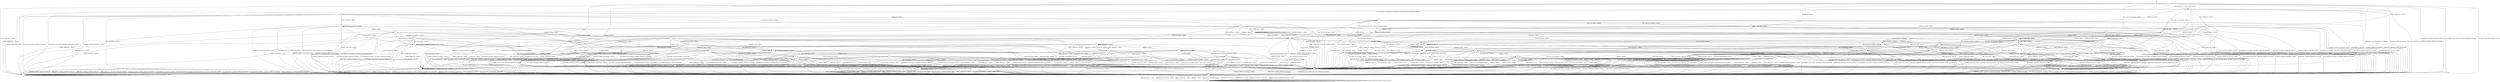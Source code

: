 digraph g {

	s0 [shape="circle" label="s0"];
	s1 [shape="circle" label="s1"];
	s2 [shape="circle" label="s2"];
	s3 [shape="circle" label="s3"];
	s4 [shape="circle" label="s4"];
	s5 [shape="circle" label="s5"];
	s6 [shape="circle" label="s6"];
	s7 [shape="circle" label="s7"];
	s8 [shape="circle" label="s8"];
	s9 [shape="circle" label="s9"];
	s10 [shape="circle" label="s10"];
	s11 [shape="circle" label="s11"];
	s12 [shape="circle" label="s12"];
	s13 [shape="circle" label="s13"];
	s14 [shape="circle" label="s14"];
	s15 [shape="circle" label="s15"];
	s16 [shape="circle" label="s16"];
	s17 [shape="circle" label="s17"];
	s18 [shape="circle" label="s18"];
	s19 [shape="circle" label="s19"];
	s20 [shape="circle" label="s20"];
	s21 [shape="circle" label="s21"];
	s22 [shape="circle" label="s22"];
	s23 [shape="circle" label="s23"];
	s24 [shape="circle" label="s24"];
	s25 [shape="circle" label="s25"];
	s26 [shape="circle" label="s26"];
	s27 [shape="circle" label="s27"];
	s28 [shape="circle" label="s28"];
	s29 [shape="circle" label="s29"];
	s30 [shape="circle" label="s30"];
	s31 [shape="circle" label="s31"];
	s32 [shape="circle" label="s32"];
	s33 [shape="circle" label="s33"];
	s34 [shape="circle" label="s34"];
	s35 [shape="circle" label="s35"];
	s36 [shape="circle" label="s36"];
	s37 [shape="circle" label="s37"];
	s38 [shape="circle" label="s38"];
	s39 [shape="circle" label="s39"];
	s40 [shape="circle" label="s40"];
	s41 [shape="circle" label="s41"];
	s42 [shape="circle" label="s42"];
	s43 [shape="circle" label="s43"];
	s44 [shape="circle" label="s44"];
	s45 [shape="circle" label="s45"];
	s46 [shape="circle" label="s46"];
	s47 [shape="circle" label="s47"];
	s48 [shape="circle" label="s48"];
	s49 [shape="circle" label="s49"];
	s50 [shape="circle" label="s50"];
	s51 [shape="circle" label="s51"];
	s52 [shape="circle" label="s52"];
	s0 -> s2 [label="RSA_CLIENT_HELLO / HELLO_VERIFY_REQUEST"];
	s0 -> s6 [label="RSA_CLIENT_KEY_EXCHANGE / TIMEOUT"];
	s0 -> s11 [label="CHANGE_CIPHER_SPEC / TIMEOUT"];
	s0 -> s8 [label="FINISHED / TIMEOUT"];
	s0 -> s1 [label="APPLICATION / Alert(FATAL,UNEXPECTED_MESSAGE)"];
	s0 -> s48 [label="CERTIFICATE / TIMEOUT"];
	s0 -> s18 [label="EMPTY_CERTIFICATE / TIMEOUT"];
	s0 -> s8 [label="CERTIFICATE_VERIFY / TIMEOUT"];
	s0 -> s1 [label="Alert(WARNING,CLOSE_NOTIFY) / Alert(FATAL,UNEXPECTED_MESSAGE)"];
	s0 -> s1 [label="Alert(FATAL,UNEXPECTED_MESSAGE) / TIMEOUT"];
	s1 -> s3 [label="RSA_CLIENT_HELLO / TIMEOUT"];
	s1 -> s3 [label="RSA_CLIENT_KEY_EXCHANGE / TIMEOUT"];
	s1 -> s3 [label="CHANGE_CIPHER_SPEC / TIMEOUT"];
	s1 -> s3 [label="FINISHED / TIMEOUT"];
	s1 -> s3 [label="APPLICATION / TIMEOUT"];
	s1 -> s3 [label="CERTIFICATE / TIMEOUT"];
	s1 -> s3 [label="EMPTY_CERTIFICATE / TIMEOUT"];
	s1 -> s3 [label="CERTIFICATE_VERIFY / TIMEOUT"];
	s1 -> s3 [label="Alert(WARNING,CLOSE_NOTIFY) / TIMEOUT"];
	s1 -> s3 [label="Alert(FATAL,UNEXPECTED_MESSAGE) / TIMEOUT"];
	s2 -> s4 [label="RSA_CLIENT_HELLO / SERVER_HELLO,CERTIFICATE,CERTIFICATE_REQUEST,SERVER_HELLO_DONE"];
	s2 -> s6 [label="RSA_CLIENT_KEY_EXCHANGE / TIMEOUT"];
	s2 -> s11 [label="CHANGE_CIPHER_SPEC / TIMEOUT"];
	s2 -> s8 [label="FINISHED / TIMEOUT"];
	s2 -> s1 [label="APPLICATION / Alert(FATAL,UNEXPECTED_MESSAGE)"];
	s2 -> s48 [label="CERTIFICATE / TIMEOUT"];
	s2 -> s18 [label="EMPTY_CERTIFICATE / TIMEOUT"];
	s2 -> s8 [label="CERTIFICATE_VERIFY / TIMEOUT"];
	s2 -> s1 [label="Alert(WARNING,CLOSE_NOTIFY) / Alert(FATAL,UNEXPECTED_MESSAGE)"];
	s2 -> s1 [label="Alert(FATAL,UNEXPECTED_MESSAGE) / TIMEOUT"];
	s3 -> s3 [label="RSA_CLIENT_HELLO / SOCKET_CLOSED"];
	s3 -> s3 [label="RSA_CLIENT_KEY_EXCHANGE / SOCKET_CLOSED"];
	s3 -> s3 [label="CHANGE_CIPHER_SPEC / SOCKET_CLOSED"];
	s3 -> s3 [label="FINISHED / SOCKET_CLOSED"];
	s3 -> s3 [label="APPLICATION / SOCKET_CLOSED"];
	s3 -> s3 [label="CERTIFICATE / SOCKET_CLOSED"];
	s3 -> s3 [label="EMPTY_CERTIFICATE / SOCKET_CLOSED"];
	s3 -> s3 [label="CERTIFICATE_VERIFY / SOCKET_CLOSED"];
	s3 -> s3 [label="Alert(WARNING,CLOSE_NOTIFY) / SOCKET_CLOSED"];
	s3 -> s3 [label="Alert(FATAL,UNEXPECTED_MESSAGE) / SOCKET_CLOSED"];
	s4 -> s5 [label="RSA_CLIENT_HELLO / TIMEOUT"];
	s4 -> s14 [label="RSA_CLIENT_KEY_EXCHANGE / TIMEOUT"];
	s4 -> s11 [label="CHANGE_CIPHER_SPEC / TIMEOUT"];
	s4 -> s8 [label="FINISHED / TIMEOUT"];
	s4 -> s1 [label="APPLICATION / Alert(FATAL,UNEXPECTED_MESSAGE)"];
	s4 -> s13 [label="CERTIFICATE / TIMEOUT"];
	s4 -> s9 [label="EMPTY_CERTIFICATE / TIMEOUT"];
	s4 -> s8 [label="CERTIFICATE_VERIFY / TIMEOUT"];
	s4 -> s1 [label="Alert(WARNING,CLOSE_NOTIFY) / Alert(FATAL,UNEXPECTED_MESSAGE)"];
	s4 -> s1 [label="Alert(FATAL,UNEXPECTED_MESSAGE) / TIMEOUT"];
	s5 -> s1 [label="RSA_CLIENT_HELLO / Alert(FATAL,UNEXPECTED_MESSAGE)"];
	s5 -> s1 [label="RSA_CLIENT_KEY_EXCHANGE / Alert(FATAL,UNEXPECTED_MESSAGE)"];
	s5 -> s1 [label="CHANGE_CIPHER_SPEC / Alert(FATAL,UNEXPECTED_MESSAGE)"];
	s5 -> s1 [label="FINISHED / Alert(FATAL,UNEXPECTED_MESSAGE)"];
	s5 -> s1 [label="APPLICATION / Alert(FATAL,UNEXPECTED_MESSAGE)"];
	s5 -> s1 [label="CERTIFICATE / Alert(FATAL,UNEXPECTED_MESSAGE)"];
	s5 -> s1 [label="EMPTY_CERTIFICATE / Alert(FATAL,UNEXPECTED_MESSAGE)"];
	s5 -> s1 [label="CERTIFICATE_VERIFY / Alert(FATAL,UNEXPECTED_MESSAGE)"];
	s5 -> s1 [label="Alert(WARNING,CLOSE_NOTIFY) / Alert(FATAL,UNEXPECTED_MESSAGE)"];
	s5 -> s1 [label="Alert(FATAL,UNEXPECTED_MESSAGE) / Alert(FATAL,UNEXPECTED_MESSAGE)"];
	s6 -> s17 [label="RSA_CLIENT_HELLO / TIMEOUT"];
	s6 -> s8 [label="RSA_CLIENT_KEY_EXCHANGE / TIMEOUT"];
	s6 -> s7 [label="CHANGE_CIPHER_SPEC / TIMEOUT"];
	s6 -> s32 [label="FINISHED / TIMEOUT"];
	s6 -> s1 [label="APPLICATION / Alert(FATAL,UNEXPECTED_MESSAGE)"];
	s6 -> s25 [label="CERTIFICATE / TIMEOUT"];
	s6 -> s25 [label="EMPTY_CERTIFICATE / TIMEOUT"];
	s6 -> s27 [label="CERTIFICATE_VERIFY / TIMEOUT"];
	s6 -> s1 [label="Alert(WARNING,CLOSE_NOTIFY) / Alert(FATAL,UNEXPECTED_MESSAGE)"];
	s6 -> s1 [label="Alert(FATAL,UNEXPECTED_MESSAGE) / TIMEOUT"];
	s7 -> s1 [label="RSA_CLIENT_HELLO / Alert(FATAL,UNEXPECTED_MESSAGE)"];
	s7 -> s1 [label="RSA_CLIENT_KEY_EXCHANGE / Alert(FATAL,UNEXPECTED_MESSAGE)"];
	s7 -> s11 [label="CHANGE_CIPHER_SPEC / TIMEOUT"];
	s7 -> s1 [label="FINISHED / Alert(FATAL,UNEXPECTED_MESSAGE)"];
	s7 -> s7 [label="APPLICATION / TIMEOUT"];
	s7 -> s1 [label="CERTIFICATE / Alert(FATAL,UNEXPECTED_MESSAGE)"];
	s7 -> s1 [label="EMPTY_CERTIFICATE / Alert(FATAL,UNEXPECTED_MESSAGE)"];
	s7 -> s1 [label="CERTIFICATE_VERIFY / Alert(FATAL,UNEXPECTED_MESSAGE)"];
	s7 -> s7 [label="Alert(WARNING,CLOSE_NOTIFY) / TIMEOUT"];
	s7 -> s7 [label="Alert(FATAL,UNEXPECTED_MESSAGE) / TIMEOUT"];
	s8 -> s8 [label="RSA_CLIENT_HELLO / TIMEOUT"];
	s8 -> s8 [label="RSA_CLIENT_KEY_EXCHANGE / TIMEOUT"];
	s8 -> s11 [label="CHANGE_CIPHER_SPEC / TIMEOUT"];
	s8 -> s8 [label="FINISHED / TIMEOUT"];
	s8 -> s1 [label="APPLICATION / Alert(FATAL,UNEXPECTED_MESSAGE)"];
	s8 -> s8 [label="CERTIFICATE / TIMEOUT"];
	s8 -> s8 [label="EMPTY_CERTIFICATE / TIMEOUT"];
	s8 -> s8 [label="CERTIFICATE_VERIFY / TIMEOUT"];
	s8 -> s1 [label="Alert(WARNING,CLOSE_NOTIFY) / Alert(FATAL,UNEXPECTED_MESSAGE)"];
	s8 -> s1 [label="Alert(FATAL,UNEXPECTED_MESSAGE) / TIMEOUT"];
	s9 -> s21 [label="RSA_CLIENT_HELLO / TIMEOUT"];
	s9 -> s9 [label="RSA_CLIENT_KEY_EXCHANGE / TIMEOUT"];
	s9 -> s10 [label="CHANGE_CIPHER_SPEC / TIMEOUT"];
	s9 -> s31 [label="FINISHED / TIMEOUT"];
	s9 -> s1 [label="APPLICATION / Alert(FATAL,UNEXPECTED_MESSAGE)"];
	s9 -> s8 [label="CERTIFICATE / TIMEOUT"];
	s9 -> s8 [label="EMPTY_CERTIFICATE / TIMEOUT"];
	s9 -> s12 [label="CERTIFICATE_VERIFY / TIMEOUT"];
	s9 -> s1 [label="Alert(WARNING,CLOSE_NOTIFY) / Alert(FATAL,UNEXPECTED_MESSAGE)"];
	s9 -> s1 [label="Alert(FATAL,UNEXPECTED_MESSAGE) / TIMEOUT"];
	s10 -> s1 [label="RSA_CLIENT_HELLO / Alert(FATAL,BAD_CERTIFICATE)"];
	s10 -> s1 [label="RSA_CLIENT_KEY_EXCHANGE / Alert(FATAL,BAD_CERTIFICATE)"];
	s10 -> s11 [label="CHANGE_CIPHER_SPEC / TIMEOUT"];
	s10 -> s1 [label="FINISHED / Alert(FATAL,BAD_CERTIFICATE)"];
	s10 -> s10 [label="APPLICATION / TIMEOUT"];
	s10 -> s1 [label="CERTIFICATE / Alert(FATAL,BAD_CERTIFICATE)"];
	s10 -> s1 [label="EMPTY_CERTIFICATE / Alert(FATAL,BAD_CERTIFICATE)"];
	s10 -> s1 [label="CERTIFICATE_VERIFY / Alert(FATAL,BAD_CERTIFICATE)"];
	s10 -> s10 [label="Alert(WARNING,CLOSE_NOTIFY) / TIMEOUT"];
	s10 -> s10 [label="Alert(FATAL,UNEXPECTED_MESSAGE) / TIMEOUT"];
	s11 -> s11 [label="RSA_CLIENT_HELLO / TIMEOUT"];
	s11 -> s11 [label="RSA_CLIENT_KEY_EXCHANGE / TIMEOUT"];
	s11 -> s11 [label="CHANGE_CIPHER_SPEC / TIMEOUT"];
	s11 -> s11 [label="FINISHED / TIMEOUT"];
	s11 -> s11 [label="APPLICATION / TIMEOUT"];
	s11 -> s11 [label="CERTIFICATE / TIMEOUT"];
	s11 -> s11 [label="EMPTY_CERTIFICATE / TIMEOUT"];
	s11 -> s11 [label="CERTIFICATE_VERIFY / TIMEOUT"];
	s11 -> s11 [label="Alert(WARNING,CLOSE_NOTIFY) / TIMEOUT"];
	s11 -> s11 [label="Alert(FATAL,UNEXPECTED_MESSAGE) / TIMEOUT"];
	s12 -> s46 [label="RSA_CLIENT_HELLO / TIMEOUT"];
	s12 -> s50 [label="RSA_CLIENT_KEY_EXCHANGE / TIMEOUT"];
	s12 -> s10 [label="CHANGE_CIPHER_SPEC / TIMEOUT"];
	s12 -> s33 [label="FINISHED / TIMEOUT"];
	s12 -> s1 [label="APPLICATION / Alert(FATAL,UNEXPECTED_MESSAGE)"];
	s12 -> s8 [label="CERTIFICATE / TIMEOUT"];
	s12 -> s8 [label="EMPTY_CERTIFICATE / TIMEOUT"];
	s12 -> s8 [label="CERTIFICATE_VERIFY / TIMEOUT"];
	s12 -> s1 [label="Alert(WARNING,CLOSE_NOTIFY) / Alert(FATAL,UNEXPECTED_MESSAGE)"];
	s12 -> s1 [label="Alert(FATAL,UNEXPECTED_MESSAGE) / TIMEOUT"];
	s13 -> s48 [label="RSA_CLIENT_HELLO / TIMEOUT"];
	s13 -> s8 [label="RSA_CLIENT_KEY_EXCHANGE / TIMEOUT"];
	s13 -> s11 [label="CHANGE_CIPHER_SPEC / TIMEOUT"];
	s13 -> s47 [label="FINISHED / TIMEOUT"];
	s13 -> s1 [label="APPLICATION / Alert(FATAL,UNEXPECTED_MESSAGE)"];
	s13 -> s8 [label="CERTIFICATE / TIMEOUT"];
	s13 -> s8 [label="EMPTY_CERTIFICATE / TIMEOUT"];
	s13 -> s52 [label="CERTIFICATE_VERIFY / TIMEOUT"];
	s13 -> s1 [label="Alert(WARNING,CLOSE_NOTIFY) / Alert(FATAL,UNEXPECTED_MESSAGE)"];
	s13 -> s1 [label="Alert(FATAL,UNEXPECTED_MESSAGE) / TIMEOUT"];
	s14 -> s17 [label="RSA_CLIENT_HELLO / TIMEOUT"];
	s14 -> s8 [label="RSA_CLIENT_KEY_EXCHANGE / TIMEOUT"];
	s14 -> s22 [label="CHANGE_CIPHER_SPEC / TIMEOUT"];
	s14 -> s32 [label="FINISHED / TIMEOUT"];
	s14 -> s1 [label="APPLICATION / Alert(FATAL,UNEXPECTED_MESSAGE)"];
	s14 -> s25 [label="CERTIFICATE / TIMEOUT"];
	s14 -> s25 [label="EMPTY_CERTIFICATE / TIMEOUT"];
	s14 -> s15 [label="CERTIFICATE_VERIFY / TIMEOUT"];
	s14 -> s1 [label="Alert(WARNING,CLOSE_NOTIFY) / Alert(FATAL,UNEXPECTED_MESSAGE)"];
	s14 -> s1 [label="Alert(FATAL,UNEXPECTED_MESSAGE) / TIMEOUT"];
	s15 -> s15 [label="RSA_CLIENT_HELLO / TIMEOUT"];
	s15 -> s8 [label="RSA_CLIENT_KEY_EXCHANGE / TIMEOUT"];
	s15 -> s16 [label="CHANGE_CIPHER_SPEC / TIMEOUT"];
	s15 -> s34 [label="FINISHED / TIMEOUT"];
	s15 -> s1 [label="APPLICATION / Alert(FATAL,UNEXPECTED_MESSAGE)"];
	s15 -> s20 [label="CERTIFICATE / TIMEOUT"];
	s15 -> s20 [label="EMPTY_CERTIFICATE / TIMEOUT"];
	s15 -> s8 [label="CERTIFICATE_VERIFY / TIMEOUT"];
	s15 -> s1 [label="Alert(WARNING,CLOSE_NOTIFY) / Alert(FATAL,UNEXPECTED_MESSAGE)"];
	s15 -> s1 [label="Alert(FATAL,UNEXPECTED_MESSAGE) / TIMEOUT"];
	s16 -> s1 [label="RSA_CLIENT_HELLO / Alert(FATAL,INTERNAL_ERROR)"];
	s16 -> s1 [label="RSA_CLIENT_KEY_EXCHANGE / Alert(FATAL,INTERNAL_ERROR)"];
	s16 -> s11 [label="CHANGE_CIPHER_SPEC / TIMEOUT"];
	s16 -> s1 [label="FINISHED / Alert(FATAL,INTERNAL_ERROR)"];
	s16 -> s16 [label="APPLICATION / TIMEOUT"];
	s16 -> s1 [label="CERTIFICATE / Alert(FATAL,INTERNAL_ERROR)"];
	s16 -> s1 [label="EMPTY_CERTIFICATE / Alert(FATAL,INTERNAL_ERROR)"];
	s16 -> s1 [label="CERTIFICATE_VERIFY / Alert(FATAL,INTERNAL_ERROR)"];
	s16 -> s16 [label="Alert(WARNING,CLOSE_NOTIFY) / TIMEOUT"];
	s16 -> s16 [label="Alert(FATAL,UNEXPECTED_MESSAGE) / TIMEOUT"];
	s17 -> s8 [label="RSA_CLIENT_HELLO / TIMEOUT"];
	s17 -> s8 [label="RSA_CLIENT_KEY_EXCHANGE / TIMEOUT"];
	s17 -> s7 [label="CHANGE_CIPHER_SPEC / TIMEOUT"];
	s17 -> s17 [label="FINISHED / TIMEOUT"];
	s17 -> s1 [label="APPLICATION / Alert(FATAL,UNEXPECTED_MESSAGE)"];
	s17 -> s24 [label="CERTIFICATE / TIMEOUT"];
	s17 -> s24 [label="EMPTY_CERTIFICATE / TIMEOUT"];
	s17 -> s23 [label="CERTIFICATE_VERIFY / TIMEOUT"];
	s17 -> s1 [label="Alert(WARNING,CLOSE_NOTIFY) / Alert(FATAL,UNEXPECTED_MESSAGE)"];
	s17 -> s1 [label="Alert(FATAL,UNEXPECTED_MESSAGE) / TIMEOUT"];
	s18 -> s19 [label="RSA_CLIENT_HELLO / TIMEOUT"];
	s18 -> s25 [label="RSA_CLIENT_KEY_EXCHANGE / TIMEOUT"];
	s18 -> s7 [label="CHANGE_CIPHER_SPEC / TIMEOUT"];
	s18 -> s29 [label="FINISHED / TIMEOUT"];
	s18 -> s1 [label="APPLICATION / Alert(FATAL,UNEXPECTED_MESSAGE)"];
	s18 -> s8 [label="CERTIFICATE / TIMEOUT"];
	s18 -> s8 [label="EMPTY_CERTIFICATE / TIMEOUT"];
	s18 -> s52 [label="CERTIFICATE_VERIFY / TIMEOUT"];
	s18 -> s1 [label="Alert(WARNING,CLOSE_NOTIFY) / Alert(FATAL,UNEXPECTED_MESSAGE)"];
	s18 -> s1 [label="Alert(FATAL,UNEXPECTED_MESSAGE) / TIMEOUT"];
	s19 -> s8 [label="RSA_CLIENT_HELLO / TIMEOUT"];
	s19 -> s24 [label="RSA_CLIENT_KEY_EXCHANGE / TIMEOUT"];
	s19 -> s7 [label="CHANGE_CIPHER_SPEC / TIMEOUT"];
	s19 -> s26 [label="FINISHED / TIMEOUT"];
	s19 -> s1 [label="APPLICATION / Alert(FATAL,UNEXPECTED_MESSAGE)"];
	s19 -> s8 [label="CERTIFICATE / TIMEOUT"];
	s19 -> s8 [label="EMPTY_CERTIFICATE / TIMEOUT"];
	s19 -> s19 [label="CERTIFICATE_VERIFY / TIMEOUT"];
	s19 -> s1 [label="Alert(WARNING,CLOSE_NOTIFY) / Alert(FATAL,UNEXPECTED_MESSAGE)"];
	s19 -> s1 [label="Alert(FATAL,UNEXPECTED_MESSAGE) / TIMEOUT"];
	s20 -> s39 [label="RSA_CLIENT_HELLO / TIMEOUT"];
	s20 -> s8 [label="RSA_CLIENT_KEY_EXCHANGE / TIMEOUT"];
	s20 -> s16 [label="CHANGE_CIPHER_SPEC / TIMEOUT"];
	s20 -> s35 [label="FINISHED / TIMEOUT"];
	s20 -> s1 [label="APPLICATION / Alert(FATAL,UNEXPECTED_MESSAGE)"];
	s20 -> s8 [label="CERTIFICATE / TIMEOUT"];
	s20 -> s8 [label="EMPTY_CERTIFICATE / TIMEOUT"];
	s20 -> s8 [label="CERTIFICATE_VERIFY / TIMEOUT"];
	s20 -> s1 [label="Alert(WARNING,CLOSE_NOTIFY) / Alert(FATAL,UNEXPECTED_MESSAGE)"];
	s20 -> s1 [label="Alert(FATAL,UNEXPECTED_MESSAGE) / TIMEOUT"];
	s21 -> s8 [label="RSA_CLIENT_HELLO / TIMEOUT"];
	s21 -> s21 [label="RSA_CLIENT_KEY_EXCHANGE / TIMEOUT"];
	s21 -> s10 [label="CHANGE_CIPHER_SPEC / TIMEOUT"];
	s21 -> s21 [label="FINISHED / TIMEOUT"];
	s21 -> s1 [label="APPLICATION / Alert(FATAL,UNEXPECTED_MESSAGE)"];
	s21 -> s8 [label="CERTIFICATE / TIMEOUT"];
	s21 -> s8 [label="EMPTY_CERTIFICATE / TIMEOUT"];
	s21 -> s46 [label="CERTIFICATE_VERIFY / TIMEOUT"];
	s21 -> s1 [label="Alert(WARNING,CLOSE_NOTIFY) / Alert(FATAL,UNEXPECTED_MESSAGE)"];
	s21 -> s1 [label="Alert(FATAL,UNEXPECTED_MESSAGE) / TIMEOUT"];
	s22 -> s17 [label="RSA_CLIENT_HELLO / TIMEOUT"];
	s22 -> s8 [label="RSA_CLIENT_KEY_EXCHANGE / TIMEOUT"];
	s22 -> s11 [label="CHANGE_CIPHER_SPEC / TIMEOUT"];
	s22 -> s1 [label="FINISHED / Alert(FATAL,INTERNAL_ERROR)"];
	s22 -> s22 [label="APPLICATION / TIMEOUT"];
	s22 -> s25 [label="CERTIFICATE / TIMEOUT"];
	s22 -> s25 [label="EMPTY_CERTIFICATE / TIMEOUT"];
	s22 -> s27 [label="CERTIFICATE_VERIFY / TIMEOUT"];
	s22 -> s22 [label="Alert(WARNING,CLOSE_NOTIFY) / TIMEOUT"];
	s22 -> s22 [label="Alert(FATAL,UNEXPECTED_MESSAGE) / TIMEOUT"];
	s23 -> s8 [label="RSA_CLIENT_HELLO / TIMEOUT"];
	s23 -> s8 [label="RSA_CLIENT_KEY_EXCHANGE / TIMEOUT"];
	s23 -> s7 [label="CHANGE_CIPHER_SPEC / TIMEOUT"];
	s23 -> s38 [label="FINISHED / TIMEOUT"];
	s23 -> s1 [label="APPLICATION / Alert(FATAL,UNEXPECTED_MESSAGE)"];
	s23 -> s30 [label="CERTIFICATE / TIMEOUT"];
	s23 -> s30 [label="EMPTY_CERTIFICATE / TIMEOUT"];
	s23 -> s8 [label="CERTIFICATE_VERIFY / TIMEOUT"];
	s23 -> s1 [label="Alert(WARNING,CLOSE_NOTIFY) / Alert(FATAL,UNEXPECTED_MESSAGE)"];
	s23 -> s1 [label="Alert(FATAL,UNEXPECTED_MESSAGE) / TIMEOUT"];
	s24 -> s8 [label="RSA_CLIENT_HELLO / TIMEOUT"];
	s24 -> s8 [label="RSA_CLIENT_KEY_EXCHANGE / TIMEOUT"];
	s24 -> s7 [label="CHANGE_CIPHER_SPEC / TIMEOUT"];
	s24 -> s24 [label="FINISHED / TIMEOUT"];
	s24 -> s1 [label="APPLICATION / Alert(FATAL,UNEXPECTED_MESSAGE)"];
	s24 -> s8 [label="CERTIFICATE / TIMEOUT"];
	s24 -> s8 [label="EMPTY_CERTIFICATE / TIMEOUT"];
	s24 -> s30 [label="CERTIFICATE_VERIFY / TIMEOUT"];
	s24 -> s1 [label="Alert(WARNING,CLOSE_NOTIFY) / Alert(FATAL,UNEXPECTED_MESSAGE)"];
	s24 -> s1 [label="Alert(FATAL,UNEXPECTED_MESSAGE) / TIMEOUT"];
	s25 -> s24 [label="RSA_CLIENT_HELLO / TIMEOUT"];
	s25 -> s8 [label="RSA_CLIENT_KEY_EXCHANGE / TIMEOUT"];
	s25 -> s7 [label="CHANGE_CIPHER_SPEC / TIMEOUT"];
	s25 -> s43 [label="FINISHED / TIMEOUT"];
	s25 -> s1 [label="APPLICATION / Alert(FATAL,UNEXPECTED_MESSAGE)"];
	s25 -> s8 [label="CERTIFICATE / TIMEOUT"];
	s25 -> s8 [label="EMPTY_CERTIFICATE / TIMEOUT"];
	s25 -> s28 [label="CERTIFICATE_VERIFY / TIMEOUT"];
	s25 -> s1 [label="Alert(WARNING,CLOSE_NOTIFY) / Alert(FATAL,UNEXPECTED_MESSAGE)"];
	s25 -> s1 [label="Alert(FATAL,UNEXPECTED_MESSAGE) / TIMEOUT"];
	s26 -> s8 [label="RSA_CLIENT_HELLO / TIMEOUT"];
	s26 -> s24 [label="RSA_CLIENT_KEY_EXCHANGE / TIMEOUT"];
	s26 -> s7 [label="CHANGE_CIPHER_SPEC / TIMEOUT"];
	s26 -> s8 [label="FINISHED / TIMEOUT"];
	s26 -> s1 [label="APPLICATION / Alert(FATAL,UNEXPECTED_MESSAGE)"];
	s26 -> s8 [label="CERTIFICATE / TIMEOUT"];
	s26 -> s8 [label="EMPTY_CERTIFICATE / TIMEOUT"];
	s26 -> s42 [label="CERTIFICATE_VERIFY / TIMEOUT"];
	s26 -> s1 [label="Alert(WARNING,CLOSE_NOTIFY) / Alert(FATAL,UNEXPECTED_MESSAGE)"];
	s26 -> s1 [label="Alert(FATAL,UNEXPECTED_MESSAGE) / TIMEOUT"];
	s27 -> s23 [label="RSA_CLIENT_HELLO / TIMEOUT"];
	s27 -> s8 [label="RSA_CLIENT_KEY_EXCHANGE / TIMEOUT"];
	s27 -> s7 [label="CHANGE_CIPHER_SPEC / TIMEOUT"];
	s27 -> s36 [label="FINISHED / TIMEOUT"];
	s27 -> s1 [label="APPLICATION / Alert(FATAL,UNEXPECTED_MESSAGE)"];
	s27 -> s28 [label="CERTIFICATE / TIMEOUT"];
	s27 -> s28 [label="EMPTY_CERTIFICATE / TIMEOUT"];
	s27 -> s8 [label="CERTIFICATE_VERIFY / TIMEOUT"];
	s27 -> s1 [label="Alert(WARNING,CLOSE_NOTIFY) / Alert(FATAL,UNEXPECTED_MESSAGE)"];
	s27 -> s1 [label="Alert(FATAL,UNEXPECTED_MESSAGE) / TIMEOUT"];
	s28 -> s30 [label="RSA_CLIENT_HELLO / TIMEOUT"];
	s28 -> s8 [label="RSA_CLIENT_KEY_EXCHANGE / TIMEOUT"];
	s28 -> s7 [label="CHANGE_CIPHER_SPEC / TIMEOUT"];
	s28 -> s44 [label="FINISHED / TIMEOUT"];
	s28 -> s1 [label="APPLICATION / Alert(FATAL,UNEXPECTED_MESSAGE)"];
	s28 -> s8 [label="CERTIFICATE / TIMEOUT"];
	s28 -> s8 [label="EMPTY_CERTIFICATE / TIMEOUT"];
	s28 -> s8 [label="CERTIFICATE_VERIFY / TIMEOUT"];
	s28 -> s1 [label="Alert(WARNING,CLOSE_NOTIFY) / Alert(FATAL,UNEXPECTED_MESSAGE)"];
	s28 -> s1 [label="Alert(FATAL,UNEXPECTED_MESSAGE) / TIMEOUT"];
	s29 -> s26 [label="RSA_CLIENT_HELLO / TIMEOUT"];
	s29 -> s43 [label="RSA_CLIENT_KEY_EXCHANGE / TIMEOUT"];
	s29 -> s7 [label="CHANGE_CIPHER_SPEC / TIMEOUT"];
	s29 -> s8 [label="FINISHED / TIMEOUT"];
	s29 -> s1 [label="APPLICATION / Alert(FATAL,UNEXPECTED_MESSAGE)"];
	s29 -> s8 [label="CERTIFICATE / TIMEOUT"];
	s29 -> s8 [label="EMPTY_CERTIFICATE / TIMEOUT"];
	s29 -> s29 [label="CERTIFICATE_VERIFY / TIMEOUT"];
	s29 -> s1 [label="Alert(WARNING,CLOSE_NOTIFY) / Alert(FATAL,UNEXPECTED_MESSAGE)"];
	s29 -> s1 [label="Alert(FATAL,UNEXPECTED_MESSAGE) / TIMEOUT"];
	s30 -> s8 [label="RSA_CLIENT_HELLO / TIMEOUT"];
	s30 -> s8 [label="RSA_CLIENT_KEY_EXCHANGE / TIMEOUT"];
	s30 -> s7 [label="CHANGE_CIPHER_SPEC / TIMEOUT"];
	s30 -> s45 [label="FINISHED / TIMEOUT"];
	s30 -> s1 [label="APPLICATION / Alert(FATAL,UNEXPECTED_MESSAGE)"];
	s30 -> s8 [label="CERTIFICATE / TIMEOUT"];
	s30 -> s8 [label="EMPTY_CERTIFICATE / TIMEOUT"];
	s30 -> s8 [label="CERTIFICATE_VERIFY / TIMEOUT"];
	s30 -> s1 [label="Alert(WARNING,CLOSE_NOTIFY) / Alert(FATAL,UNEXPECTED_MESSAGE)"];
	s30 -> s1 [label="Alert(FATAL,UNEXPECTED_MESSAGE) / TIMEOUT"];
	s31 -> s21 [label="RSA_CLIENT_HELLO / TIMEOUT"];
	s31 -> s40 [label="RSA_CLIENT_KEY_EXCHANGE / TIMEOUT"];
	s31 -> s10 [label="CHANGE_CIPHER_SPEC / TIMEOUT"];
	s31 -> s8 [label="FINISHED / TIMEOUT"];
	s31 -> s1 [label="APPLICATION / Alert(FATAL,UNEXPECTED_MESSAGE)"];
	s31 -> s8 [label="CERTIFICATE / TIMEOUT"];
	s31 -> s8 [label="EMPTY_CERTIFICATE / TIMEOUT"];
	s31 -> s33 [label="CERTIFICATE_VERIFY / TIMEOUT"];
	s31 -> s1 [label="Alert(WARNING,CLOSE_NOTIFY) / Alert(FATAL,UNEXPECTED_MESSAGE)"];
	s31 -> s1 [label="Alert(FATAL,UNEXPECTED_MESSAGE) / TIMEOUT"];
	s32 -> s17 [label="RSA_CLIENT_HELLO / TIMEOUT"];
	s32 -> s8 [label="RSA_CLIENT_KEY_EXCHANGE / TIMEOUT"];
	s32 -> s7 [label="CHANGE_CIPHER_SPEC / TIMEOUT"];
	s32 -> s8 [label="FINISHED / TIMEOUT"];
	s32 -> s1 [label="APPLICATION / Alert(FATAL,UNEXPECTED_MESSAGE)"];
	s32 -> s43 [label="CERTIFICATE / TIMEOUT"];
	s32 -> s43 [label="EMPTY_CERTIFICATE / TIMEOUT"];
	s32 -> s36 [label="CERTIFICATE_VERIFY / TIMEOUT"];
	s32 -> s1 [label="Alert(WARNING,CLOSE_NOTIFY) / Alert(FATAL,UNEXPECTED_MESSAGE)"];
	s32 -> s1 [label="Alert(FATAL,UNEXPECTED_MESSAGE) / TIMEOUT"];
	s33 -> s37 [label="RSA_CLIENT_HELLO / TIMEOUT"];
	s33 -> s41 [label="RSA_CLIENT_KEY_EXCHANGE / TIMEOUT"];
	s33 -> s10 [label="CHANGE_CIPHER_SPEC / TIMEOUT"];
	s33 -> s8 [label="FINISHED / TIMEOUT"];
	s33 -> s1 [label="APPLICATION / Alert(FATAL,UNEXPECTED_MESSAGE)"];
	s33 -> s8 [label="CERTIFICATE / TIMEOUT"];
	s33 -> s8 [label="EMPTY_CERTIFICATE / TIMEOUT"];
	s33 -> s8 [label="CERTIFICATE_VERIFY / TIMEOUT"];
	s33 -> s1 [label="Alert(WARNING,CLOSE_NOTIFY) / Alert(FATAL,UNEXPECTED_MESSAGE)"];
	s33 -> s1 [label="Alert(FATAL,UNEXPECTED_MESSAGE) / TIMEOUT"];
	s34 -> s34 [label="RSA_CLIENT_HELLO / TIMEOUT"];
	s34 -> s8 [label="RSA_CLIENT_KEY_EXCHANGE / TIMEOUT"];
	s34 -> s16 [label="CHANGE_CIPHER_SPEC / TIMEOUT"];
	s34 -> s8 [label="FINISHED / TIMEOUT"];
	s34 -> s1 [label="APPLICATION / Alert(FATAL,UNEXPECTED_MESSAGE)"];
	s34 -> s35 [label="CERTIFICATE / TIMEOUT"];
	s34 -> s35 [label="EMPTY_CERTIFICATE / TIMEOUT"];
	s34 -> s8 [label="CERTIFICATE_VERIFY / TIMEOUT"];
	s34 -> s1 [label="Alert(WARNING,CLOSE_NOTIFY) / Alert(FATAL,UNEXPECTED_MESSAGE)"];
	s34 -> s1 [label="Alert(FATAL,UNEXPECTED_MESSAGE) / TIMEOUT"];
	s35 -> s49 [label="RSA_CLIENT_HELLO / TIMEOUT"];
	s35 -> s8 [label="RSA_CLIENT_KEY_EXCHANGE / TIMEOUT"];
	s35 -> s16 [label="CHANGE_CIPHER_SPEC / TIMEOUT"];
	s35 -> s8 [label="FINISHED / TIMEOUT"];
	s35 -> s1 [label="APPLICATION / Alert(FATAL,UNEXPECTED_MESSAGE)"];
	s35 -> s8 [label="CERTIFICATE / TIMEOUT"];
	s35 -> s8 [label="EMPTY_CERTIFICATE / TIMEOUT"];
	s35 -> s8 [label="CERTIFICATE_VERIFY / TIMEOUT"];
	s35 -> s1 [label="Alert(WARNING,CLOSE_NOTIFY) / Alert(FATAL,UNEXPECTED_MESSAGE)"];
	s35 -> s1 [label="Alert(FATAL,UNEXPECTED_MESSAGE) / TIMEOUT"];
	s36 -> s38 [label="RSA_CLIENT_HELLO / TIMEOUT"];
	s36 -> s8 [label="RSA_CLIENT_KEY_EXCHANGE / TIMEOUT"];
	s36 -> s7 [label="CHANGE_CIPHER_SPEC / TIMEOUT"];
	s36 -> s8 [label="FINISHED / TIMEOUT"];
	s36 -> s1 [label="APPLICATION / Alert(FATAL,UNEXPECTED_MESSAGE)"];
	s36 -> s44 [label="CERTIFICATE / TIMEOUT"];
	s36 -> s44 [label="EMPTY_CERTIFICATE / TIMEOUT"];
	s36 -> s8 [label="CERTIFICATE_VERIFY / TIMEOUT"];
	s36 -> s1 [label="Alert(WARNING,CLOSE_NOTIFY) / Alert(FATAL,UNEXPECTED_MESSAGE)"];
	s36 -> s1 [label="Alert(FATAL,UNEXPECTED_MESSAGE) / TIMEOUT"];
	s37 -> s8 [label="RSA_CLIENT_HELLO / TIMEOUT"];
	s37 -> s51 [label="RSA_CLIENT_KEY_EXCHANGE / TIMEOUT"];
	s37 -> s10 [label="CHANGE_CIPHER_SPEC / TIMEOUT"];
	s37 -> s8 [label="FINISHED / TIMEOUT"];
	s37 -> s1 [label="APPLICATION / Alert(FATAL,UNEXPECTED_MESSAGE)"];
	s37 -> s8 [label="CERTIFICATE / TIMEOUT"];
	s37 -> s8 [label="EMPTY_CERTIFICATE / TIMEOUT"];
	s37 -> s8 [label="CERTIFICATE_VERIFY / TIMEOUT"];
	s37 -> s1 [label="Alert(WARNING,CLOSE_NOTIFY) / Alert(FATAL,UNEXPECTED_MESSAGE)"];
	s37 -> s1 [label="Alert(FATAL,UNEXPECTED_MESSAGE) / TIMEOUT"];
	s38 -> s8 [label="RSA_CLIENT_HELLO / TIMEOUT"];
	s38 -> s8 [label="RSA_CLIENT_KEY_EXCHANGE / TIMEOUT"];
	s38 -> s7 [label="CHANGE_CIPHER_SPEC / TIMEOUT"];
	s38 -> s8 [label="FINISHED / TIMEOUT"];
	s38 -> s1 [label="APPLICATION / Alert(FATAL,UNEXPECTED_MESSAGE)"];
	s38 -> s45 [label="CERTIFICATE / TIMEOUT"];
	s38 -> s45 [label="EMPTY_CERTIFICATE / TIMEOUT"];
	s38 -> s8 [label="CERTIFICATE_VERIFY / TIMEOUT"];
	s38 -> s1 [label="Alert(WARNING,CLOSE_NOTIFY) / Alert(FATAL,UNEXPECTED_MESSAGE)"];
	s38 -> s1 [label="Alert(FATAL,UNEXPECTED_MESSAGE) / TIMEOUT"];
	s39 -> s8 [label="RSA_CLIENT_HELLO / TIMEOUT"];
	s39 -> s8 [label="RSA_CLIENT_KEY_EXCHANGE / TIMEOUT"];
	s39 -> s16 [label="CHANGE_CIPHER_SPEC / TIMEOUT"];
	s39 -> s49 [label="FINISHED / TIMEOUT"];
	s39 -> s1 [label="APPLICATION / Alert(FATAL,UNEXPECTED_MESSAGE)"];
	s39 -> s8 [label="CERTIFICATE / TIMEOUT"];
	s39 -> s8 [label="EMPTY_CERTIFICATE / TIMEOUT"];
	s39 -> s8 [label="CERTIFICATE_VERIFY / TIMEOUT"];
	s39 -> s1 [label="Alert(WARNING,CLOSE_NOTIFY) / Alert(FATAL,UNEXPECTED_MESSAGE)"];
	s39 -> s1 [label="Alert(FATAL,UNEXPECTED_MESSAGE) / TIMEOUT"];
	s40 -> s21 [label="RSA_CLIENT_HELLO / TIMEOUT"];
	s40 -> s8 [label="RSA_CLIENT_KEY_EXCHANGE / TIMEOUT"];
	s40 -> s10 [label="CHANGE_CIPHER_SPEC / TIMEOUT"];
	s40 -> s8 [label="FINISHED / TIMEOUT"];
	s40 -> s1 [label="APPLICATION / Alert(FATAL,UNEXPECTED_MESSAGE)"];
	s40 -> s8 [label="CERTIFICATE / TIMEOUT"];
	s40 -> s8 [label="EMPTY_CERTIFICATE / TIMEOUT"];
	s40 -> s41 [label="CERTIFICATE_VERIFY / TIMEOUT"];
	s40 -> s1 [label="Alert(WARNING,CLOSE_NOTIFY) / Alert(FATAL,UNEXPECTED_MESSAGE)"];
	s40 -> s1 [label="Alert(FATAL,UNEXPECTED_MESSAGE) / TIMEOUT"];
	s41 -> s51 [label="RSA_CLIENT_HELLO / TIMEOUT"];
	s41 -> s8 [label="RSA_CLIENT_KEY_EXCHANGE / TIMEOUT"];
	s41 -> s10 [label="CHANGE_CIPHER_SPEC / TIMEOUT"];
	s41 -> s8 [label="FINISHED / TIMEOUT"];
	s41 -> s1 [label="APPLICATION / Alert(FATAL,UNEXPECTED_MESSAGE)"];
	s41 -> s8 [label="CERTIFICATE / TIMEOUT"];
	s41 -> s8 [label="EMPTY_CERTIFICATE / TIMEOUT"];
	s41 -> s8 [label="CERTIFICATE_VERIFY / TIMEOUT"];
	s41 -> s1 [label="Alert(WARNING,CLOSE_NOTIFY) / Alert(FATAL,UNEXPECTED_MESSAGE)"];
	s41 -> s1 [label="Alert(FATAL,UNEXPECTED_MESSAGE) / TIMEOUT"];
	s42 -> s8 [label="RSA_CLIENT_HELLO / TIMEOUT"];
	s42 -> s45 [label="RSA_CLIENT_KEY_EXCHANGE / TIMEOUT"];
	s42 -> s7 [label="CHANGE_CIPHER_SPEC / TIMEOUT"];
	s42 -> s8 [label="FINISHED / TIMEOUT"];
	s42 -> s1 [label="APPLICATION / Alert(FATAL,UNEXPECTED_MESSAGE)"];
	s42 -> s8 [label="CERTIFICATE / TIMEOUT"];
	s42 -> s8 [label="EMPTY_CERTIFICATE / TIMEOUT"];
	s42 -> s8 [label="CERTIFICATE_VERIFY / TIMEOUT"];
	s42 -> s1 [label="Alert(WARNING,CLOSE_NOTIFY) / Alert(FATAL,UNEXPECTED_MESSAGE)"];
	s42 -> s1 [label="Alert(FATAL,UNEXPECTED_MESSAGE) / TIMEOUT"];
	s43 -> s24 [label="RSA_CLIENT_HELLO / TIMEOUT"];
	s43 -> s8 [label="RSA_CLIENT_KEY_EXCHANGE / TIMEOUT"];
	s43 -> s7 [label="CHANGE_CIPHER_SPEC / TIMEOUT"];
	s43 -> s8 [label="FINISHED / TIMEOUT"];
	s43 -> s1 [label="APPLICATION / Alert(FATAL,UNEXPECTED_MESSAGE)"];
	s43 -> s8 [label="CERTIFICATE / TIMEOUT"];
	s43 -> s8 [label="EMPTY_CERTIFICATE / TIMEOUT"];
	s43 -> s44 [label="CERTIFICATE_VERIFY / TIMEOUT"];
	s43 -> s1 [label="Alert(WARNING,CLOSE_NOTIFY) / Alert(FATAL,UNEXPECTED_MESSAGE)"];
	s43 -> s1 [label="Alert(FATAL,UNEXPECTED_MESSAGE) / TIMEOUT"];
	s44 -> s45 [label="RSA_CLIENT_HELLO / TIMEOUT"];
	s44 -> s8 [label="RSA_CLIENT_KEY_EXCHANGE / TIMEOUT"];
	s44 -> s7 [label="CHANGE_CIPHER_SPEC / TIMEOUT"];
	s44 -> s8 [label="FINISHED / TIMEOUT"];
	s44 -> s1 [label="APPLICATION / Alert(FATAL,UNEXPECTED_MESSAGE)"];
	s44 -> s8 [label="CERTIFICATE / TIMEOUT"];
	s44 -> s8 [label="EMPTY_CERTIFICATE / TIMEOUT"];
	s44 -> s8 [label="CERTIFICATE_VERIFY / TIMEOUT"];
	s44 -> s1 [label="Alert(WARNING,CLOSE_NOTIFY) / Alert(FATAL,UNEXPECTED_MESSAGE)"];
	s44 -> s1 [label="Alert(FATAL,UNEXPECTED_MESSAGE) / TIMEOUT"];
	s45 -> s8 [label="RSA_CLIENT_HELLO / TIMEOUT"];
	s45 -> s8 [label="RSA_CLIENT_KEY_EXCHANGE / TIMEOUT"];
	s45 -> s7 [label="CHANGE_CIPHER_SPEC / TIMEOUT"];
	s45 -> s8 [label="FINISHED / TIMEOUT"];
	s45 -> s1 [label="APPLICATION / Alert(FATAL,UNEXPECTED_MESSAGE)"];
	s45 -> s8 [label="CERTIFICATE / TIMEOUT"];
	s45 -> s8 [label="EMPTY_CERTIFICATE / TIMEOUT"];
	s45 -> s8 [label="CERTIFICATE_VERIFY / TIMEOUT"];
	s45 -> s1 [label="Alert(WARNING,CLOSE_NOTIFY) / Alert(FATAL,UNEXPECTED_MESSAGE)"];
	s45 -> s1 [label="Alert(FATAL,UNEXPECTED_MESSAGE) / TIMEOUT"];
	s46 -> s8 [label="RSA_CLIENT_HELLO / TIMEOUT"];
	s46 -> s46 [label="RSA_CLIENT_KEY_EXCHANGE / TIMEOUT"];
	s46 -> s10 [label="CHANGE_CIPHER_SPEC / TIMEOUT"];
	s46 -> s37 [label="FINISHED / TIMEOUT"];
	s46 -> s1 [label="APPLICATION / Alert(FATAL,UNEXPECTED_MESSAGE)"];
	s46 -> s8 [label="CERTIFICATE / TIMEOUT"];
	s46 -> s8 [label="EMPTY_CERTIFICATE / TIMEOUT"];
	s46 -> s8 [label="CERTIFICATE_VERIFY / TIMEOUT"];
	s46 -> s1 [label="Alert(WARNING,CLOSE_NOTIFY) / Alert(FATAL,UNEXPECTED_MESSAGE)"];
	s46 -> s1 [label="Alert(FATAL,UNEXPECTED_MESSAGE) / TIMEOUT"];
	s47 -> s47 [label="RSA_CLIENT_HELLO / TIMEOUT"];
	s47 -> s13 [label="RSA_CLIENT_KEY_EXCHANGE / TIMEOUT"];
	s47 -> s11 [label="CHANGE_CIPHER_SPEC / TIMEOUT"];
	s47 -> s8 [label="FINISHED / TIMEOUT"];
	s47 -> s1 [label="APPLICATION / Alert(FATAL,UNEXPECTED_MESSAGE)"];
	s47 -> s8 [label="CERTIFICATE / TIMEOUT"];
	s47 -> s8 [label="EMPTY_CERTIFICATE / TIMEOUT"];
	s47 -> s29 [label="CERTIFICATE_VERIFY / TIMEOUT"];
	s47 -> s1 [label="Alert(WARNING,CLOSE_NOTIFY) / Alert(FATAL,UNEXPECTED_MESSAGE)"];
	s47 -> s1 [label="Alert(FATAL,UNEXPECTED_MESSAGE) / TIMEOUT"];
	s48 -> s48 [label="RSA_CLIENT_HELLO / TIMEOUT"];
	s48 -> s13 [label="RSA_CLIENT_KEY_EXCHANGE / TIMEOUT"];
	s48 -> s11 [label="CHANGE_CIPHER_SPEC / TIMEOUT"];
	s48 -> s47 [label="FINISHED / TIMEOUT"];
	s48 -> s1 [label="APPLICATION / Alert(FATAL,UNEXPECTED_MESSAGE)"];
	s48 -> s8 [label="CERTIFICATE / TIMEOUT"];
	s48 -> s8 [label="EMPTY_CERTIFICATE / TIMEOUT"];
	s48 -> s52 [label="CERTIFICATE_VERIFY / TIMEOUT"];
	s48 -> s1 [label="Alert(WARNING,CLOSE_NOTIFY) / Alert(FATAL,UNEXPECTED_MESSAGE)"];
	s48 -> s1 [label="Alert(FATAL,UNEXPECTED_MESSAGE) / TIMEOUT"];
	s49 -> s8 [label="RSA_CLIENT_HELLO / TIMEOUT"];
	s49 -> s8 [label="RSA_CLIENT_KEY_EXCHANGE / TIMEOUT"];
	s49 -> s16 [label="CHANGE_CIPHER_SPEC / TIMEOUT"];
	s49 -> s8 [label="FINISHED / TIMEOUT"];
	s49 -> s1 [label="APPLICATION / Alert(FATAL,UNEXPECTED_MESSAGE)"];
	s49 -> s8 [label="CERTIFICATE / TIMEOUT"];
	s49 -> s8 [label="EMPTY_CERTIFICATE / TIMEOUT"];
	s49 -> s8 [label="CERTIFICATE_VERIFY / TIMEOUT"];
	s49 -> s1 [label="Alert(WARNING,CLOSE_NOTIFY) / Alert(FATAL,UNEXPECTED_MESSAGE)"];
	s49 -> s1 [label="Alert(FATAL,UNEXPECTED_MESSAGE) / TIMEOUT"];
	s50 -> s46 [label="RSA_CLIENT_HELLO / TIMEOUT"];
	s50 -> s8 [label="RSA_CLIENT_KEY_EXCHANGE / TIMEOUT"];
	s50 -> s10 [label="CHANGE_CIPHER_SPEC / TIMEOUT"];
	s50 -> s41 [label="FINISHED / TIMEOUT"];
	s50 -> s1 [label="APPLICATION / Alert(FATAL,UNEXPECTED_MESSAGE)"];
	s50 -> s8 [label="CERTIFICATE / TIMEOUT"];
	s50 -> s8 [label="EMPTY_CERTIFICATE / TIMEOUT"];
	s50 -> s8 [label="CERTIFICATE_VERIFY / TIMEOUT"];
	s50 -> s1 [label="Alert(WARNING,CLOSE_NOTIFY) / Alert(FATAL,UNEXPECTED_MESSAGE)"];
	s50 -> s1 [label="Alert(FATAL,UNEXPECTED_MESSAGE) / TIMEOUT"];
	s51 -> s8 [label="RSA_CLIENT_HELLO / TIMEOUT"];
	s51 -> s8 [label="RSA_CLIENT_KEY_EXCHANGE / TIMEOUT"];
	s51 -> s10 [label="CHANGE_CIPHER_SPEC / TIMEOUT"];
	s51 -> s8 [label="FINISHED / TIMEOUT"];
	s51 -> s1 [label="APPLICATION / Alert(FATAL,UNEXPECTED_MESSAGE)"];
	s51 -> s8 [label="CERTIFICATE / TIMEOUT"];
	s51 -> s8 [label="EMPTY_CERTIFICATE / TIMEOUT"];
	s51 -> s8 [label="CERTIFICATE_VERIFY / TIMEOUT"];
	s51 -> s1 [label="Alert(WARNING,CLOSE_NOTIFY) / Alert(FATAL,UNEXPECTED_MESSAGE)"];
	s51 -> s1 [label="Alert(FATAL,UNEXPECTED_MESSAGE) / TIMEOUT"];
	s52 -> s19 [label="RSA_CLIENT_HELLO / TIMEOUT"];
	s52 -> s28 [label="RSA_CLIENT_KEY_EXCHANGE / TIMEOUT"];
	s52 -> s7 [label="CHANGE_CIPHER_SPEC / TIMEOUT"];
	s52 -> s29 [label="FINISHED / TIMEOUT"];
	s52 -> s1 [label="APPLICATION / Alert(FATAL,UNEXPECTED_MESSAGE)"];
	s52 -> s8 [label="CERTIFICATE / TIMEOUT"];
	s52 -> s8 [label="EMPTY_CERTIFICATE / TIMEOUT"];
	s52 -> s8 [label="CERTIFICATE_VERIFY / TIMEOUT"];
	s52 -> s1 [label="Alert(WARNING,CLOSE_NOTIFY) / Alert(FATAL,UNEXPECTED_MESSAGE)"];
	s52 -> s1 [label="Alert(FATAL,UNEXPECTED_MESSAGE) / TIMEOUT"];

__start0 [label="" shape="none" width="0" height="0"];
__start0 -> s0;

}

